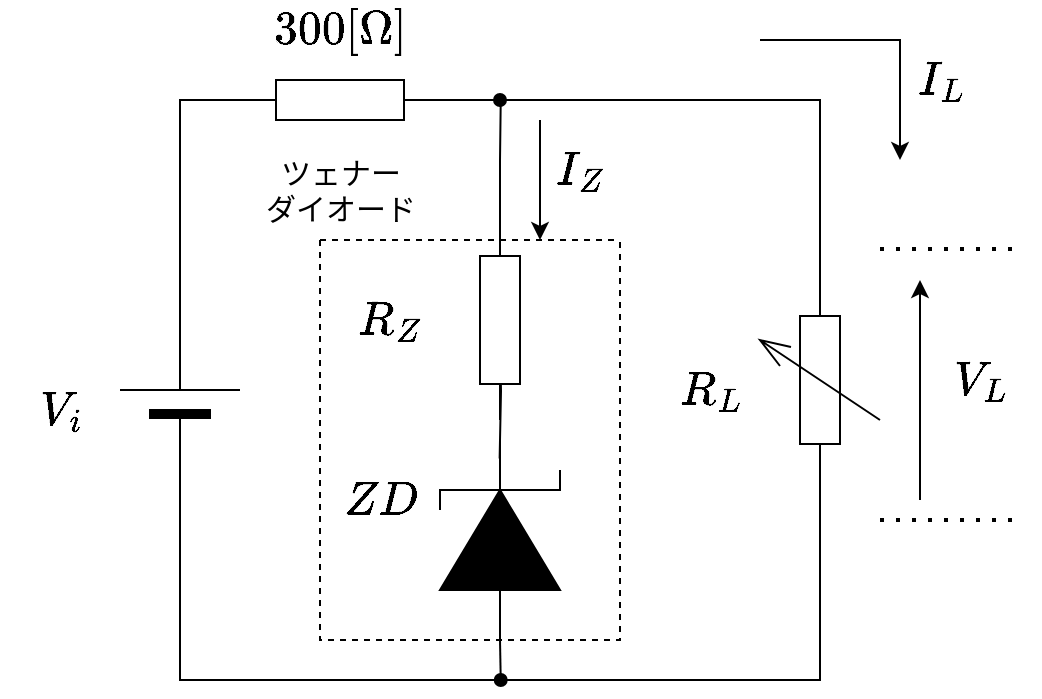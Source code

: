 <mxfile version="19.0.3" type="device"><diagram id="4cgxbHZBYUc8yssq3Kkp" name="ページ1"><mxGraphModel dx="843" dy="491" grid="1" gridSize="10" guides="1" tooltips="1" connect="1" arrows="1" fold="1" page="1" pageScale="1" pageWidth="827" pageHeight="1169" math="1" shadow="0"><root><mxCell id="0"/><mxCell id="1" parent="0"/><mxCell id="6ob8tRIfCF47RkatX80J-2" value="" style="verticalLabelPosition=bottom;shadow=0;dashed=0;align=center;fillColor=#000000;html=1;verticalAlign=top;strokeWidth=1;shape=mxgraph.electrical.miscellaneous.monocell_battery;direction=north;" parent="1" vertex="1"><mxGeometry x="150" y="290" width="60" height="100" as="geometry"/></mxCell><mxCell id="6ob8tRIfCF47RkatX80J-3" style="edgeStyle=orthogonalEdgeStyle;rounded=0;orthogonalLoop=1;jettySize=auto;html=1;exitX=0;exitY=0.5;exitDx=0;exitDy=0;exitPerimeter=0;endArrow=none;endFill=0;startArrow=oval;startFill=1;entryX=0;entryY=0.5;entryDx=0;entryDy=0;entryPerimeter=0;" parent="1" edge="1" target="6ob8tRIfCF47RkatX80J-4"><mxGeometry relative="1" as="geometry"><mxPoint x="340.368" y="480" as="sourcePoint"/></mxGeometry></mxCell><mxCell id="6ob8tRIfCF47RkatX80J-4" value="" style="pointerEvents=1;fillColor=strokeColor;verticalLabelPosition=bottom;shadow=0;dashed=0;align=center;html=1;verticalAlign=top;shape=mxgraph.electrical.diodes.zener_diode_1;direction=north;" parent="1" vertex="1"><mxGeometry x="310" y="360" width="60" height="100" as="geometry"/></mxCell><mxCell id="HSBWn6kYNGcskbQ95Dsb-1" style="edgeStyle=orthogonalEdgeStyle;rounded=0;orthogonalLoop=1;jettySize=auto;html=1;exitX=1;exitY=0.5;exitDx=0;exitDy=0;exitPerimeter=0;endArrow=none;endFill=0;" edge="1" parent="1" source="6ob8tRIfCF47RkatX80J-5"><mxGeometry relative="1" as="geometry"><mxPoint x="340" y="190" as="targetPoint"/></mxGeometry></mxCell><mxCell id="6ob8tRIfCF47RkatX80J-5" value="" style="pointerEvents=1;verticalLabelPosition=bottom;shadow=0;dashed=0;align=center;html=1;verticalAlign=top;shape=mxgraph.electrical.resistors.resistor_1;" parent="1" vertex="1"><mxGeometry x="210" y="180" width="100" height="20" as="geometry"/></mxCell><mxCell id="6ob8tRIfCF47RkatX80J-6" style="edgeStyle=orthogonalEdgeStyle;rounded=0;orthogonalLoop=1;jettySize=auto;html=1;exitX=0.5;exitY=1;exitDx=0;exitDy=0;entryX=0.907;entryY=0.497;entryDx=0;entryDy=0;entryPerimeter=0;endArrow=none;endFill=0;" parent="1" target="6ob8tRIfCF47RkatX80J-4" edge="1"><mxGeometry relative="1" as="geometry"><mxPoint x="340" y="310" as="sourcePoint"/></mxGeometry></mxCell><mxCell id="6ob8tRIfCF47RkatX80J-7" style="edgeStyle=orthogonalEdgeStyle;rounded=0;orthogonalLoop=1;jettySize=auto;html=1;exitX=0;exitY=0.5;exitDx=0;exitDy=0;endArrow=none;endFill=0;exitPerimeter=0;" parent="1" source="6ob8tRIfCF47RkatX80J-22" edge="1"><mxGeometry relative="1" as="geometry"><mxPoint x="340.368" y="190" as="targetPoint"/><mxPoint x="340" y="220" as="sourcePoint"/></mxGeometry></mxCell><mxCell id="6ob8tRIfCF47RkatX80J-10" value="" style="endArrow=none;html=1;rounded=0;exitX=0;exitY=0.5;exitDx=0;exitDy=0;exitPerimeter=0;entryX=1;entryY=0.5;entryDx=0;entryDy=0;entryPerimeter=0;" parent="1" source="6ob8tRIfCF47RkatX80J-2" edge="1"><mxGeometry width="50" height="50" relative="1" as="geometry"><mxPoint x="440" y="380" as="sourcePoint"/><mxPoint x="500" y="380" as="targetPoint"/><Array as="points"><mxPoint x="180" y="480"/><mxPoint x="500" y="480"/></Array></mxGeometry></mxCell><mxCell id="6ob8tRIfCF47RkatX80J-11" value="" style="endArrow=none;html=1;rounded=0;exitX=0;exitY=0.5;exitDx=0;exitDy=0;exitPerimeter=0;startArrow=oval;startFill=1;" parent="1" edge="1"><mxGeometry width="50" height="50" relative="1" as="geometry"><mxPoint x="340" y="190" as="sourcePoint"/><mxPoint x="500" y="280" as="targetPoint"/><Array as="points"><mxPoint x="500" y="190"/></Array></mxGeometry></mxCell><mxCell id="6ob8tRIfCF47RkatX80J-12" value="" style="endArrow=none;html=1;rounded=0;entryX=1;entryY=0.5;entryDx=0;entryDy=0;entryPerimeter=0;exitX=0;exitY=0.5;exitDx=0;exitDy=0;exitPerimeter=0;" parent="1" source="6ob8tRIfCF47RkatX80J-5" target="6ob8tRIfCF47RkatX80J-2" edge="1"><mxGeometry width="50" height="50" relative="1" as="geometry"><mxPoint x="290" y="280" as="sourcePoint"/><mxPoint x="490" y="330" as="targetPoint"/><Array as="points"><mxPoint x="180" y="190"/></Array></mxGeometry></mxCell><mxCell id="6ob8tRIfCF47RkatX80J-15" value="`V_L`" style="text;html=1;align=center;verticalAlign=middle;resizable=0;points=[];autosize=1;strokeColor=none;fillColor=none;fontSize=20;" parent="1" vertex="1"><mxGeometry x="550" y="315" width="60" height="30" as="geometry"/></mxCell><mxCell id="6ob8tRIfCF47RkatX80J-16" value="`I_Z`" style="text;html=1;align=center;verticalAlign=middle;resizable=0;points=[];autosize=1;strokeColor=none;fillColor=none;fontSize=20;" parent="1" vertex="1"><mxGeometry x="350" y="210" width="60" height="30" as="geometry"/></mxCell><mxCell id="6ob8tRIfCF47RkatX80J-17" value="`ZD`" style="text;html=1;align=center;verticalAlign=middle;resizable=0;points=[];autosize=1;strokeColor=none;fillColor=none;fontSize=20;" parent="1" vertex="1"><mxGeometry x="250" y="375" width="60" height="30" as="geometry"/></mxCell><mxCell id="6ob8tRIfCF47RkatX80J-18" value="`300[\Omega]`" style="text;html=1;align=center;verticalAlign=middle;resizable=0;points=[];autosize=1;strokeColor=none;fillColor=none;fontSize=20;" parent="1" vertex="1"><mxGeometry x="190" y="140" width="140" height="30" as="geometry"/></mxCell><mxCell id="6ob8tRIfCF47RkatX80J-19" value="`R_L`" style="text;html=1;align=center;verticalAlign=middle;resizable=0;points=[];autosize=1;strokeColor=none;fillColor=none;fontSize=20;" parent="1" vertex="1"><mxGeometry x="410" y="320" width="70" height="30" as="geometry"/></mxCell><mxCell id="6ob8tRIfCF47RkatX80J-20" value="`V_i`" style="text;html=1;align=center;verticalAlign=middle;resizable=0;points=[];autosize=1;strokeColor=none;fillColor=none;fontSize=20;" parent="1" vertex="1"><mxGeometry x="90" y="330" width="60" height="30" as="geometry"/></mxCell><mxCell id="6ob8tRIfCF47RkatX80J-21" value="" style="pointerEvents=1;verticalLabelPosition=bottom;shadow=0;dashed=0;align=center;html=1;verticalAlign=top;shape=mxgraph.electrical.resistors.variable_resistor_1;direction=north;" parent="1" vertex="1"><mxGeometry x="470" y="280" width="60" height="100" as="geometry"/></mxCell><mxCell id="6ob8tRIfCF47RkatX80J-22" value="" style="pointerEvents=1;verticalLabelPosition=bottom;shadow=0;dashed=0;align=center;html=1;verticalAlign=top;shape=mxgraph.electrical.resistors.resistor_1;direction=south;" parent="1" vertex="1"><mxGeometry x="330" y="250" width="20" height="100" as="geometry"/></mxCell><mxCell id="6ob8tRIfCF47RkatX80J-23" value="" style="endArrow=none;dashed=1;html=1;dashPattern=1 3;strokeWidth=2;rounded=0;" parent="1" edge="1"><mxGeometry width="50" height="50" relative="1" as="geometry"><mxPoint x="530" y="264.5" as="sourcePoint"/><mxPoint x="600" y="264.5" as="targetPoint"/></mxGeometry></mxCell><mxCell id="6ob8tRIfCF47RkatX80J-24" value="" style="endArrow=none;dashed=1;html=1;dashPattern=1 3;strokeWidth=2;rounded=0;" parent="1" edge="1"><mxGeometry width="50" height="50" relative="1" as="geometry"><mxPoint x="530" y="400" as="sourcePoint"/><mxPoint x="600" y="400" as="targetPoint"/></mxGeometry></mxCell><mxCell id="6ob8tRIfCF47RkatX80J-25" value="" style="endArrow=classic;html=1;rounded=0;" parent="1" edge="1"><mxGeometry width="50" height="50" relative="1" as="geometry"><mxPoint x="550" y="390" as="sourcePoint"/><mxPoint x="550" y="280" as="targetPoint"/></mxGeometry></mxCell><mxCell id="6ob8tRIfCF47RkatX80J-26" value="" style="endArrow=classic;html=1;rounded=0;" parent="1" edge="1"><mxGeometry width="50" height="50" relative="1" as="geometry"><mxPoint x="360" y="200" as="sourcePoint"/><mxPoint x="360" y="260" as="targetPoint"/></mxGeometry></mxCell><mxCell id="6ob8tRIfCF47RkatX80J-27" value="`R_Z`" style="text;html=1;align=center;verticalAlign=middle;resizable=0;points=[];autosize=1;strokeColor=none;fillColor=none;fontSize=20;" parent="1" vertex="1"><mxGeometry x="250" y="285" width="70" height="30" as="geometry"/></mxCell><mxCell id="6ob8tRIfCF47RkatX80J-28" value="" style="swimlane;startSize=0;fontSize=20;dashed=1;" parent="1" vertex="1"><mxGeometry x="250" y="260" width="150" height="200" as="geometry"/></mxCell><mxCell id="6ob8tRIfCF47RkatX80J-29" value="ツェナー&lt;br style=&quot;font-size: 15px;&quot;&gt;ダイオード" style="text;html=1;align=center;verticalAlign=middle;resizable=0;points=[];autosize=1;strokeColor=none;fillColor=none;fontSize=15;" parent="1" vertex="1"><mxGeometry x="215" y="215" width="90" height="40" as="geometry"/></mxCell><mxCell id="6ob8tRIfCF47RkatX80J-30" value="" style="endArrow=classic;html=1;rounded=0;fontSize=15;" parent="1" edge="1"><mxGeometry width="50" height="50" relative="1" as="geometry"><mxPoint x="470" y="160" as="sourcePoint"/><mxPoint x="540" y="220" as="targetPoint"/><Array as="points"><mxPoint x="540" y="160"/></Array></mxGeometry></mxCell><mxCell id="6ob8tRIfCF47RkatX80J-31" value="`I_L`" style="text;html=1;align=center;verticalAlign=middle;resizable=0;points=[];autosize=1;strokeColor=none;fillColor=none;fontSize=20;" parent="1" vertex="1"><mxGeometry x="530" y="165" width="60" height="30" as="geometry"/></mxCell></root></mxGraphModel></diagram></mxfile>